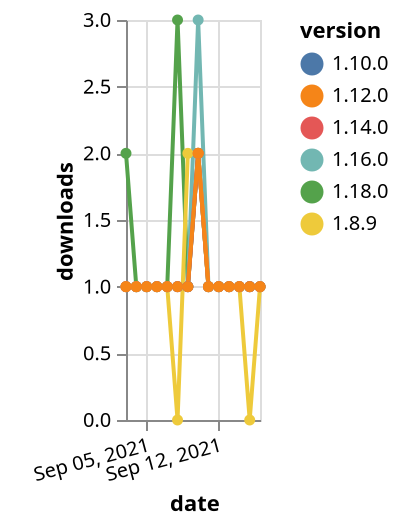 {"$schema": "https://vega.github.io/schema/vega-lite/v5.json", "description": "A simple bar chart with embedded data.", "data": {"values": [{"date": "2021-09-03", "total": 119, "delta": 2, "version": "1.18.0"}, {"date": "2021-09-04", "total": 120, "delta": 1, "version": "1.18.0"}, {"date": "2021-09-05", "total": 121, "delta": 1, "version": "1.18.0"}, {"date": "2021-09-06", "total": 122, "delta": 1, "version": "1.18.0"}, {"date": "2021-09-07", "total": 123, "delta": 1, "version": "1.18.0"}, {"date": "2021-09-08", "total": 126, "delta": 3, "version": "1.18.0"}, {"date": "2021-09-09", "total": 127, "delta": 1, "version": "1.18.0"}, {"date": "2021-09-10", "total": 129, "delta": 2, "version": "1.18.0"}, {"date": "2021-09-11", "total": 130, "delta": 1, "version": "1.18.0"}, {"date": "2021-09-12", "total": 131, "delta": 1, "version": "1.18.0"}, {"date": "2021-09-13", "total": 132, "delta": 1, "version": "1.18.0"}, {"date": "2021-09-14", "total": 133, "delta": 1, "version": "1.18.0"}, {"date": "2021-09-15", "total": 134, "delta": 1, "version": "1.18.0"}, {"date": "2021-09-16", "total": 135, "delta": 1, "version": "1.18.0"}, {"date": "2021-09-03", "total": 195, "delta": 1, "version": "1.10.0"}, {"date": "2021-09-04", "total": 196, "delta": 1, "version": "1.10.0"}, {"date": "2021-09-05", "total": 197, "delta": 1, "version": "1.10.0"}, {"date": "2021-09-06", "total": 198, "delta": 1, "version": "1.10.0"}, {"date": "2021-09-07", "total": 199, "delta": 1, "version": "1.10.0"}, {"date": "2021-09-08", "total": 200, "delta": 1, "version": "1.10.0"}, {"date": "2021-09-09", "total": 201, "delta": 1, "version": "1.10.0"}, {"date": "2021-09-10", "total": 203, "delta": 2, "version": "1.10.0"}, {"date": "2021-09-11", "total": 204, "delta": 1, "version": "1.10.0"}, {"date": "2021-09-12", "total": 205, "delta": 1, "version": "1.10.0"}, {"date": "2021-09-13", "total": 206, "delta": 1, "version": "1.10.0"}, {"date": "2021-09-14", "total": 207, "delta": 1, "version": "1.10.0"}, {"date": "2021-09-15", "total": 208, "delta": 1, "version": "1.10.0"}, {"date": "2021-09-16", "total": 209, "delta": 1, "version": "1.10.0"}, {"date": "2021-09-03", "total": 213, "delta": 1, "version": "1.16.0"}, {"date": "2021-09-04", "total": 214, "delta": 1, "version": "1.16.0"}, {"date": "2021-09-05", "total": 215, "delta": 1, "version": "1.16.0"}, {"date": "2021-09-06", "total": 216, "delta": 1, "version": "1.16.0"}, {"date": "2021-09-07", "total": 217, "delta": 1, "version": "1.16.0"}, {"date": "2021-09-08", "total": 218, "delta": 1, "version": "1.16.0"}, {"date": "2021-09-09", "total": 219, "delta": 1, "version": "1.16.0"}, {"date": "2021-09-10", "total": 222, "delta": 3, "version": "1.16.0"}, {"date": "2021-09-11", "total": 223, "delta": 1, "version": "1.16.0"}, {"date": "2021-09-12", "total": 224, "delta": 1, "version": "1.16.0"}, {"date": "2021-09-13", "total": 225, "delta": 1, "version": "1.16.0"}, {"date": "2021-09-14", "total": 226, "delta": 1, "version": "1.16.0"}, {"date": "2021-09-15", "total": 227, "delta": 1, "version": "1.16.0"}, {"date": "2021-09-16", "total": 228, "delta": 1, "version": "1.16.0"}, {"date": "2021-09-03", "total": 259, "delta": 1, "version": "1.8.9"}, {"date": "2021-09-04", "total": 260, "delta": 1, "version": "1.8.9"}, {"date": "2021-09-05", "total": 261, "delta": 1, "version": "1.8.9"}, {"date": "2021-09-06", "total": 262, "delta": 1, "version": "1.8.9"}, {"date": "2021-09-07", "total": 263, "delta": 1, "version": "1.8.9"}, {"date": "2021-09-08", "total": 263, "delta": 0, "version": "1.8.9"}, {"date": "2021-09-09", "total": 265, "delta": 2, "version": "1.8.9"}, {"date": "2021-09-10", "total": 267, "delta": 2, "version": "1.8.9"}, {"date": "2021-09-11", "total": 268, "delta": 1, "version": "1.8.9"}, {"date": "2021-09-12", "total": 269, "delta": 1, "version": "1.8.9"}, {"date": "2021-09-13", "total": 270, "delta": 1, "version": "1.8.9"}, {"date": "2021-09-14", "total": 271, "delta": 1, "version": "1.8.9"}, {"date": "2021-09-15", "total": 271, "delta": 0, "version": "1.8.9"}, {"date": "2021-09-16", "total": 272, "delta": 1, "version": "1.8.9"}, {"date": "2021-09-03", "total": 164, "delta": 1, "version": "1.14.0"}, {"date": "2021-09-04", "total": 165, "delta": 1, "version": "1.14.0"}, {"date": "2021-09-05", "total": 166, "delta": 1, "version": "1.14.0"}, {"date": "2021-09-06", "total": 167, "delta": 1, "version": "1.14.0"}, {"date": "2021-09-07", "total": 168, "delta": 1, "version": "1.14.0"}, {"date": "2021-09-08", "total": 169, "delta": 1, "version": "1.14.0"}, {"date": "2021-09-09", "total": 170, "delta": 1, "version": "1.14.0"}, {"date": "2021-09-10", "total": 172, "delta": 2, "version": "1.14.0"}, {"date": "2021-09-11", "total": 173, "delta": 1, "version": "1.14.0"}, {"date": "2021-09-12", "total": 174, "delta": 1, "version": "1.14.0"}, {"date": "2021-09-13", "total": 175, "delta": 1, "version": "1.14.0"}, {"date": "2021-09-14", "total": 176, "delta": 1, "version": "1.14.0"}, {"date": "2021-09-15", "total": 177, "delta": 1, "version": "1.14.0"}, {"date": "2021-09-16", "total": 178, "delta": 1, "version": "1.14.0"}, {"date": "2021-09-03", "total": 180, "delta": 1, "version": "1.12.0"}, {"date": "2021-09-04", "total": 181, "delta": 1, "version": "1.12.0"}, {"date": "2021-09-05", "total": 182, "delta": 1, "version": "1.12.0"}, {"date": "2021-09-06", "total": 183, "delta": 1, "version": "1.12.0"}, {"date": "2021-09-07", "total": 184, "delta": 1, "version": "1.12.0"}, {"date": "2021-09-08", "total": 185, "delta": 1, "version": "1.12.0"}, {"date": "2021-09-09", "total": 186, "delta": 1, "version": "1.12.0"}, {"date": "2021-09-10", "total": 188, "delta": 2, "version": "1.12.0"}, {"date": "2021-09-11", "total": 189, "delta": 1, "version": "1.12.0"}, {"date": "2021-09-12", "total": 190, "delta": 1, "version": "1.12.0"}, {"date": "2021-09-13", "total": 191, "delta": 1, "version": "1.12.0"}, {"date": "2021-09-14", "total": 192, "delta": 1, "version": "1.12.0"}, {"date": "2021-09-15", "total": 193, "delta": 1, "version": "1.12.0"}, {"date": "2021-09-16", "total": 194, "delta": 1, "version": "1.12.0"}]}, "width": "container", "mark": {"type": "line", "point": {"filled": true}}, "encoding": {"x": {"field": "date", "type": "temporal", "timeUnit": "yearmonthdate", "title": "date", "axis": {"labelAngle": -15}}, "y": {"field": "delta", "type": "quantitative", "title": "downloads"}, "color": {"field": "version", "type": "nominal"}, "tooltip": {"field": "delta"}}}